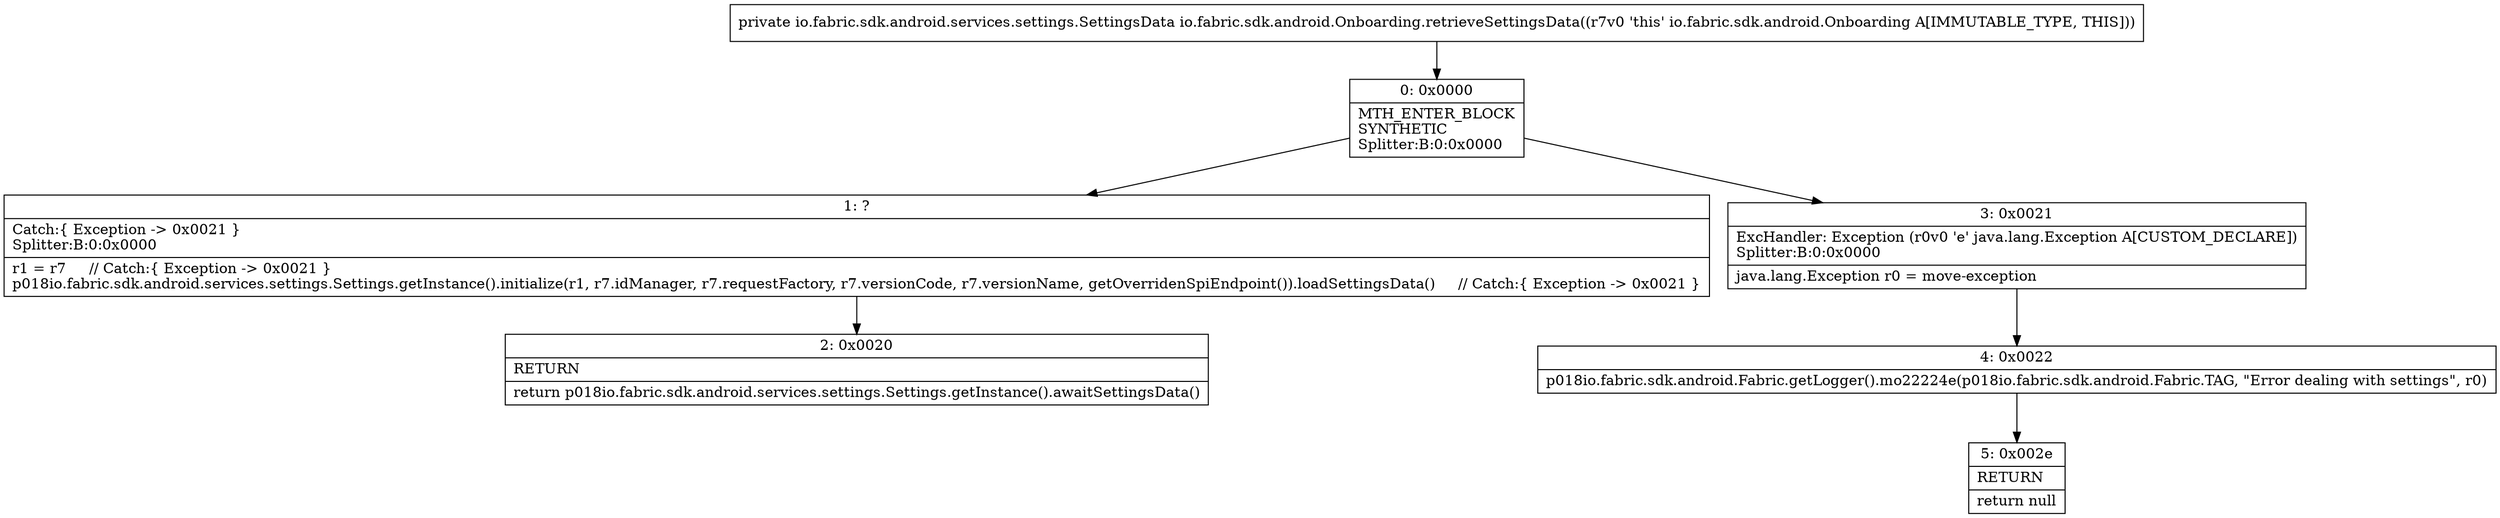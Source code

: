 digraph "CFG forio.fabric.sdk.android.Onboarding.retrieveSettingsData()Lio\/fabric\/sdk\/android\/services\/settings\/SettingsData;" {
Node_0 [shape=record,label="{0\:\ 0x0000|MTH_ENTER_BLOCK\lSYNTHETIC\lSplitter:B:0:0x0000\l}"];
Node_1 [shape=record,label="{1\:\ ?|Catch:\{ Exception \-\> 0x0021 \}\lSplitter:B:0:0x0000\l|r1 = r7     \/\/ Catch:\{ Exception \-\> 0x0021 \}\lp018io.fabric.sdk.android.services.settings.Settings.getInstance().initialize(r1, r7.idManager, r7.requestFactory, r7.versionCode, r7.versionName, getOverridenSpiEndpoint()).loadSettingsData()     \/\/ Catch:\{ Exception \-\> 0x0021 \}\l}"];
Node_2 [shape=record,label="{2\:\ 0x0020|RETURN\l|return p018io.fabric.sdk.android.services.settings.Settings.getInstance().awaitSettingsData()\l}"];
Node_3 [shape=record,label="{3\:\ 0x0021|ExcHandler: Exception (r0v0 'e' java.lang.Exception A[CUSTOM_DECLARE])\lSplitter:B:0:0x0000\l|java.lang.Exception r0 = move\-exception\l}"];
Node_4 [shape=record,label="{4\:\ 0x0022|p018io.fabric.sdk.android.Fabric.getLogger().mo22224e(p018io.fabric.sdk.android.Fabric.TAG, \"Error dealing with settings\", r0)\l}"];
Node_5 [shape=record,label="{5\:\ 0x002e|RETURN\l|return null\l}"];
MethodNode[shape=record,label="{private io.fabric.sdk.android.services.settings.SettingsData io.fabric.sdk.android.Onboarding.retrieveSettingsData((r7v0 'this' io.fabric.sdk.android.Onboarding A[IMMUTABLE_TYPE, THIS])) }"];
MethodNode -> Node_0;
Node_0 -> Node_1;
Node_0 -> Node_3;
Node_1 -> Node_2;
Node_3 -> Node_4;
Node_4 -> Node_5;
}


